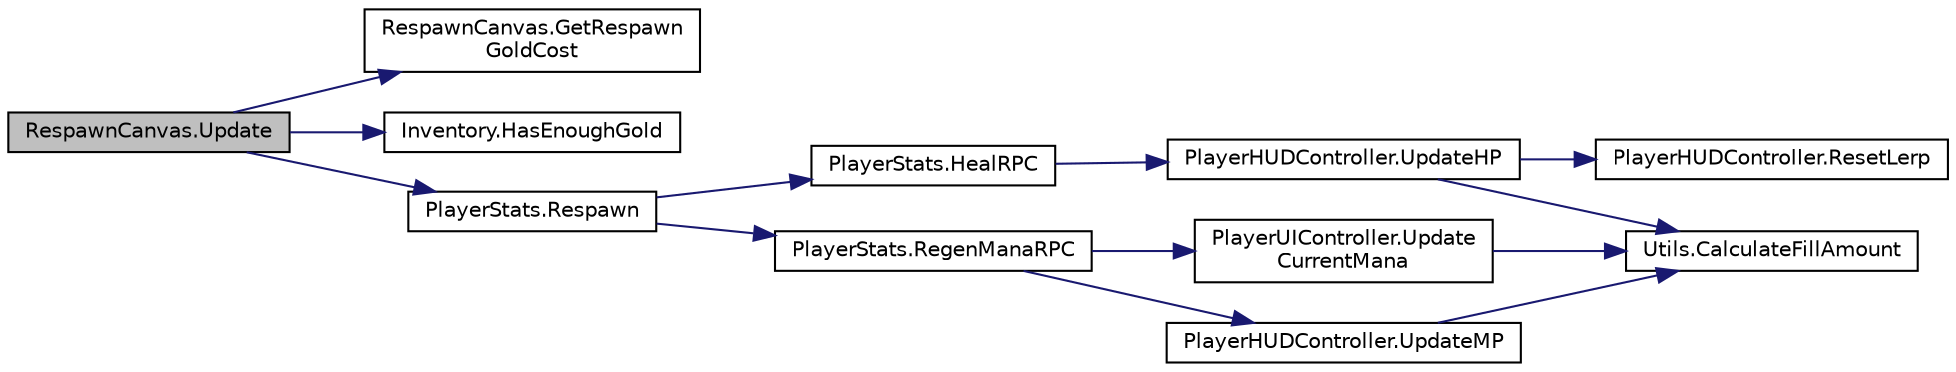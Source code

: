 digraph "RespawnCanvas.Update"
{
 // INTERACTIVE_SVG=YES
 // LATEX_PDF_SIZE
  bgcolor="transparent";
  edge [fontname="Helvetica",fontsize="10",labelfontname="Helvetica",labelfontsize="10"];
  node [fontname="Helvetica",fontsize="10",shape=record];
  rankdir="LR";
  Node1 [label="RespawnCanvas.Update",height=0.2,width=0.4,color="black", fillcolor="grey75", style="filled", fontcolor="black",tooltip=" "];
  Node1 -> Node2 [color="midnightblue",fontsize="10",style="solid",fontname="Helvetica"];
  Node2 [label="RespawnCanvas.GetRespawn\lGoldCost",height=0.2,width=0.4,color="black",URL="$class_respawn_canvas.html#a5936d81c38156d99c5e38554d6bd7100",tooltip="Returns the instant respawn gold cost for a given count."];
  Node1 -> Node3 [color="midnightblue",fontsize="10",style="solid",fontname="Helvetica"];
  Node3 [label="Inventory.HasEnoughGold",height=0.2,width=0.4,color="black",URL="$class_inventory.html#a082ecfd863641ad40a7582834e3d786e",tooltip=" "];
  Node1 -> Node4 [color="midnightblue",fontsize="10",style="solid",fontname="Helvetica"];
  Node4 [label="PlayerStats.Respawn",height=0.2,width=0.4,color="black",URL="$class_player_stats.html#a27fb46ca044608f34db45eb95ac16b4c",tooltip="This is triggered when the player respawns."];
  Node4 -> Node5 [color="midnightblue",fontsize="10",style="solid",fontname="Helvetica"];
  Node5 [label="PlayerStats.HealRPC",height=0.2,width=0.4,color="black",URL="$class_player_stats.html#ae2c6a9d91ac8ff99b7f0dc32079f1931",tooltip=" "];
  Node5 -> Node6 [color="midnightblue",fontsize="10",style="solid",fontname="Helvetica"];
  Node6 [label="PlayerHUDController.UpdateHP",height=0.2,width=0.4,color="black",URL="$class_player_h_u_d_controller.html#ab2461120d3cfef6e83b38062b1373e04",tooltip=" "];
  Node6 -> Node7 [color="midnightblue",fontsize="10",style="solid",fontname="Helvetica"];
  Node7 [label="Utils.CalculateFillAmount",height=0.2,width=0.4,color="black",URL="$class_utils.html#a459472171f68c903c975020cc5b02fee",tooltip="Calculates the actual normalized fill amount for the image."];
  Node6 -> Node8 [color="midnightblue",fontsize="10",style="solid",fontname="Helvetica"];
  Node8 [label="PlayerHUDController.ResetLerp",height=0.2,width=0.4,color="black",URL="$class_player_h_u_d_controller.html#ad2c7c75671ae997600550e725a75e136",tooltip=" "];
  Node4 -> Node9 [color="midnightblue",fontsize="10",style="solid",fontname="Helvetica"];
  Node9 [label="PlayerStats.RegenManaRPC",height=0.2,width=0.4,color="black",URL="$class_player_stats.html#a0348bfd846a1fb5122239414e9ec558b",tooltip=" "];
  Node9 -> Node10 [color="midnightblue",fontsize="10",style="solid",fontname="Helvetica"];
  Node10 [label="PlayerUIController.Update\lCurrentMana",height=0.2,width=0.4,color="black",URL="$class_player_u_i_controller.html#ac7bf7455ce00b144f6a1678e524819b2",tooltip="Sets the current MP value to the Image."];
  Node10 -> Node7 [color="midnightblue",fontsize="10",style="solid",fontname="Helvetica"];
  Node9 -> Node11 [color="midnightblue",fontsize="10",style="solid",fontname="Helvetica"];
  Node11 [label="PlayerHUDController.UpdateMP",height=0.2,width=0.4,color="black",URL="$class_player_h_u_d_controller.html#a09d27238c0e659b8f98828367c7622ba",tooltip=" "];
  Node11 -> Node7 [color="midnightblue",fontsize="10",style="solid",fontname="Helvetica"];
}
